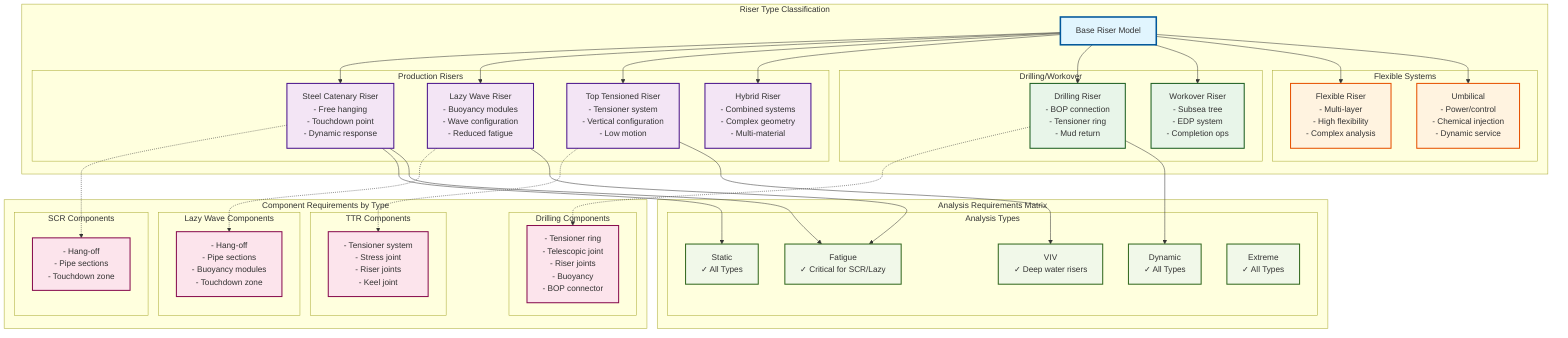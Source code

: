 graph TD
    %% Riser Types Hierarchy
    subgraph "Riser Type Classification"
        BASE[Base Riser Model]
        
        subgraph "Production Risers"
            SCR[Steel Catenary Riser<br/>- Free hanging<br/>- Touchdown point<br/>- Dynamic response]
            
            LAZY[Lazy Wave Riser<br/>- Buoyancy modules<br/>- Wave configuration<br/>- Reduced fatigue]
            
            TTR[Top Tensioned Riser<br/>- Tensioner system<br/>- Vertical configuration<br/>- Low motion]
            
            HYBRID[Hybrid Riser<br/>- Combined systems<br/>- Complex geometry<br/>- Multi-material]
        end
        
        subgraph "Drilling/Workover"
            DRILL[Drilling Riser<br/>- BOP connection<br/>- Tensioner ring<br/>- Mud return]
            
            WORK[Workover Riser<br/>- Subsea tree<br/>- EDP system<br/>- Completion ops]
        end
        
        subgraph "Flexible Systems"
            FLEX[Flexible Riser<br/>- Multi-layer<br/>- High flexibility<br/>- Complex analysis]
            
            UMBILICAL[Umbilical<br/>- Power/control<br/>- Chemical injection<br/>- Dynamic service]
        end
    end
    
    %% Component Requirements
    subgraph "Component Requirements by Type"
        direction LR
        
        subgraph "SCR Components"
            SCR_C[- Hang-off<br/>- Pipe sections<br/>- Touchdown zone]
        end
        
        subgraph "Lazy Wave Components"
            LAZY_C[- Hang-off<br/>- Pipe sections<br/>- Buoyancy modules<br/>- Touchdown zone]
        end
        
        subgraph "TTR Components"
            TTR_C[- Tensioner system<br/>- Stress joint<br/>- Riser joints<br/>- Keel joint]
        end
        
        subgraph "Drilling Components"
            DRILL_C[- Tensioner ring<br/>- Telescopic joint<br/>- Riser joints<br/>- Buoyancy<br/>- BOP connector]
        end
    end
    
    %% Analysis Requirements
    subgraph "Analysis Requirements Matrix"
        direction TB
        
        subgraph "Analysis Types"
            A_STATIC[Static<br/>✓ All Types]
            A_DYNAMIC[Dynamic<br/>✓ All Types]
            A_FATIGUE[Fatigue<br/>✓ Critical for SCR/Lazy]
            A_VIV[VIV<br/>✓ Deep water risers]
            A_EXTREME[Extreme<br/>✓ All Types]
        end
    end
    
    %% Connections
    BASE --> SCR
    BASE --> LAZY
    BASE --> TTR
    BASE --> HYBRID
    BASE --> DRILL
    BASE --> WORK
    BASE --> FLEX
    BASE --> UMBILICAL
    
    SCR -.-> SCR_C
    LAZY -.-> LAZY_C
    TTR -.-> TTR_C
    DRILL -.-> DRILL_C
    
    SCR --> A_STATIC
    SCR --> A_FATIGUE
    LAZY --> A_FATIGUE
    TTR --> A_VIV
    DRILL --> A_DYNAMIC
    
    %% Styling
    classDef base fill:#e1f5fe,stroke:#01579b,stroke-width:3px
    classDef production fill:#f3e5f5,stroke:#4a148c,stroke-width:2px
    classDef drilling fill:#e8f5e9,stroke:#1b5e20,stroke-width:2px
    classDef flexible fill:#fff3e0,stroke:#e65100,stroke-width:2px
    classDef component fill:#fce4ec,stroke:#880e4f,stroke-width:2px
    classDef analysis fill:#f1f8e9,stroke:#33691e,stroke-width:2px
    
    class BASE base
    class SCR,LAZY,TTR,HYBRID production
    class DRILL,WORK drilling
    class FLEX,UMBILICAL flexible
    class SCR_C,LAZY_C,TTR_C,DRILL_C component
    class A_STATIC,A_DYNAMIC,A_FATIGUE,A_VIV,A_EXTREME analysis